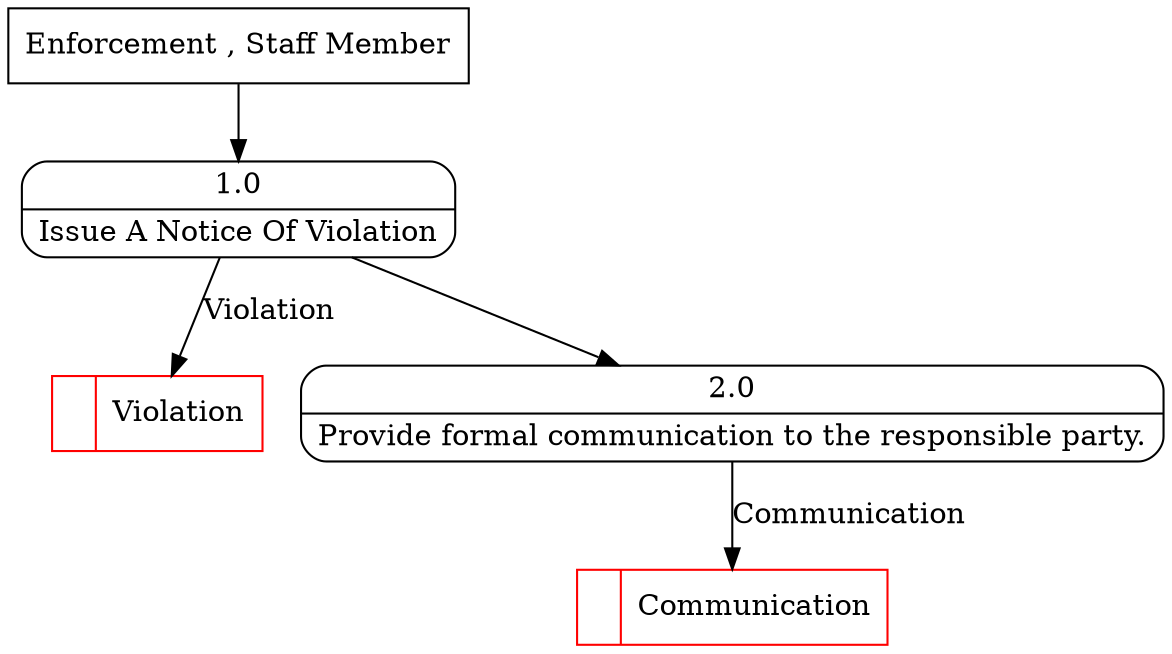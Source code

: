 digraph dfd2{ 
node[shape=record]
200 [label="<f0>  |<f1> Violation " color=red];
201 [label="Enforcement , Staff Member" shape=box];
202 [label="{<f0> 1.0|<f1> Issue A Notice Of Violation }" shape=Mrecord];
2 [label="{<f0> 2.0|<f1> Provide formal communication to the responsible party. }" shape=Mrecord];
202 -> 2
1001 [label="<f0>  |<f1> Communication " color=red];
2 -> 1001 [label="Communication"]
201 -> 202
202 -> 200 [label="Violation"]
}